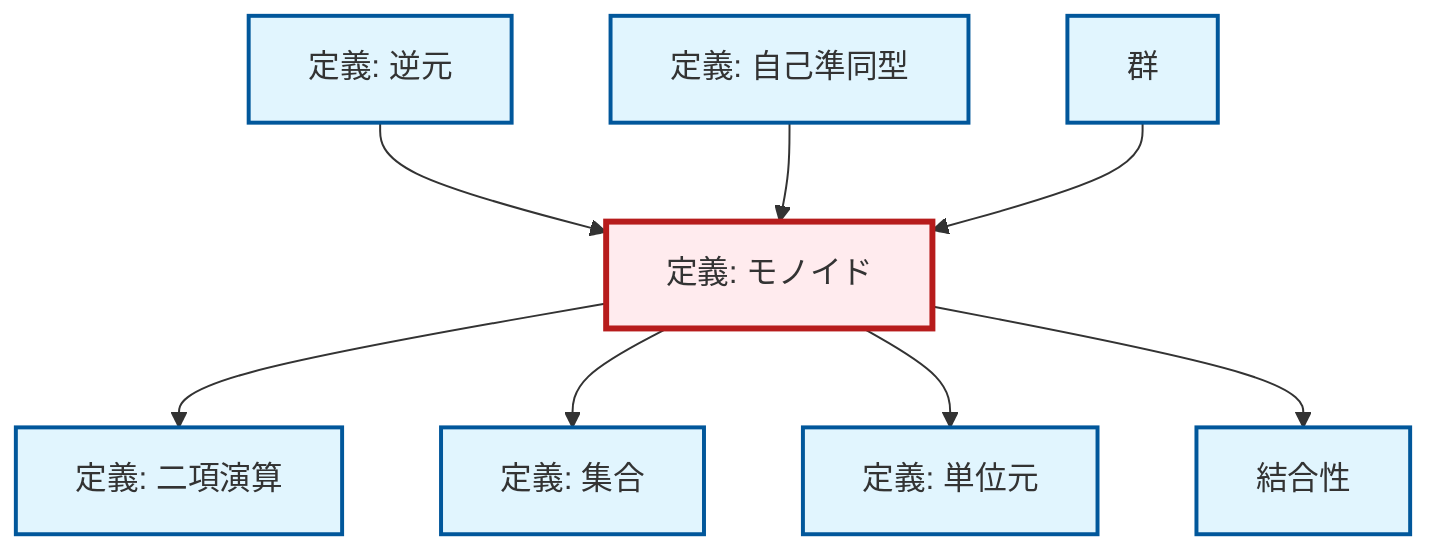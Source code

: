 graph TD
    classDef definition fill:#e1f5fe,stroke:#01579b,stroke-width:2px
    classDef theorem fill:#f3e5f5,stroke:#4a148c,stroke-width:2px
    classDef axiom fill:#fff3e0,stroke:#e65100,stroke-width:2px
    classDef example fill:#e8f5e9,stroke:#1b5e20,stroke-width:2px
    classDef current fill:#ffebee,stroke:#b71c1c,stroke-width:3px
    def-binary-operation["定義: 二項演算"]:::definition
    def-associativity["結合性"]:::definition
    def-inverse-element["定義: 逆元"]:::definition
    def-group["群"]:::definition
    def-endomorphism["定義: 自己準同型"]:::definition
    def-monoid["定義: モノイド"]:::definition
    def-set["定義: 集合"]:::definition
    def-identity-element["定義: 単位元"]:::definition
    def-inverse-element --> def-monoid
    def-monoid --> def-binary-operation
    def-endomorphism --> def-monoid
    def-monoid --> def-set
    def-monoid --> def-identity-element
    def-group --> def-monoid
    def-monoid --> def-associativity
    class def-monoid current